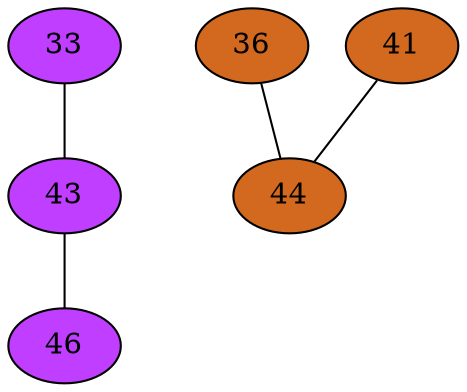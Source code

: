strict graph {
33[label="33" style=filled fillcolor="darkorchid1"];
33 -- 43
36[label="36" style=filled fillcolor="chocolate"];
36 -- 44
41[label="41" style=filled fillcolor="chocolate"];
41 -- 44
43[label="43" style=filled fillcolor="darkorchid1"];
43 -- 33
43 -- 46
44[label="44" style=filled fillcolor="chocolate"];
44 -- 36
44 -- 41
46[label="46" style=filled fillcolor="darkorchid1"];
46 -- 43
}